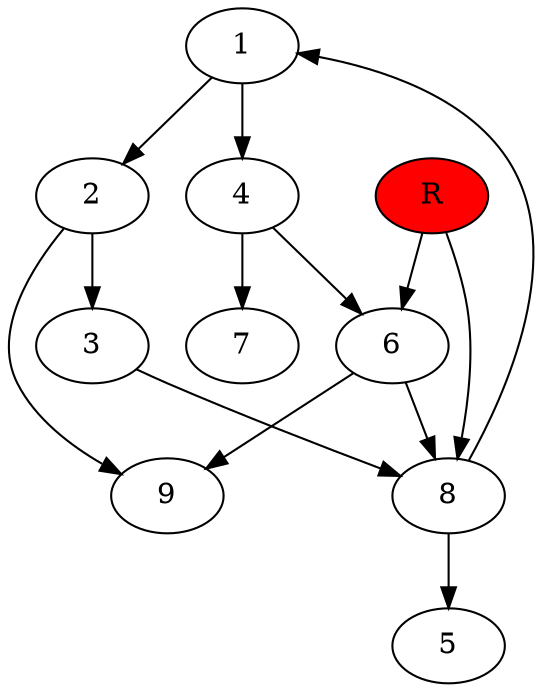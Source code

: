 digraph prb29414 {
	1
	2
	3
	4
	5
	6
	7
	8
	R [fillcolor="#ff0000" style=filled]
	1 -> 2
	1 -> 4
	2 -> 3
	2 -> 9
	3 -> 8
	4 -> 6
	4 -> 7
	6 -> 8
	6 -> 9
	8 -> 1
	8 -> 5
	R -> 6
	R -> 8
}
